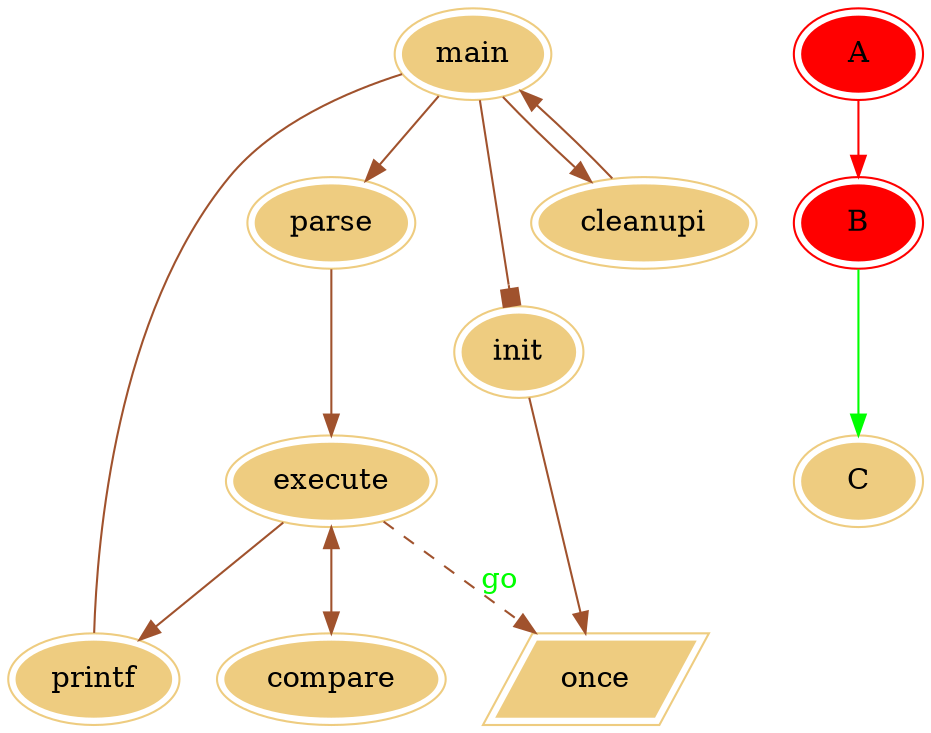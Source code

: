 digraph G {
    /*初始化节点和边的颜色*/
    node [peripheries=2 style=filled color="#eecc80"]
    edge [color="sienna" fontcolor="green"]
    /*节点之间的调用关系*/
    main -> parse -> execute;
    main -> init [arrowhead = box];
    main -> cleanupi -> main;
    make_string[label = once shape=parallelogram style=filled ]
    execute -> make_string[label=go style=dashed arrowtail=diamond];
    execute -> printf [shape=box];
    init -> make_string;
    main -> printf[dir=none];
    execute -> compare[dir=both];
    /*下面纯粹是实验*/
    A -> B[color=red];
    B -> C[color=green];
    A[color=red];
    B[color=red];
}